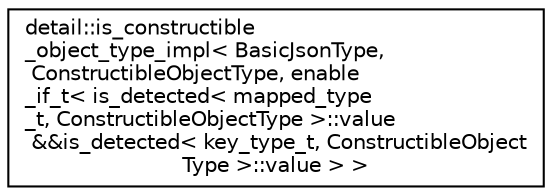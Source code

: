 digraph "Graphical Class Hierarchy"
{
 // LATEX_PDF_SIZE
  edge [fontname="Helvetica",fontsize="10",labelfontname="Helvetica",labelfontsize="10"];
  node [fontname="Helvetica",fontsize="10",shape=record];
  rankdir="LR";
  Node0 [label="detail::is_constructible\l_object_type_impl\< BasicJsonType,\l ConstructibleObjectType, enable\l_if_t\< is_detected\< mapped_type\l_t, ConstructibleObjectType \>::value\l &&is_detected\< key_type_t, ConstructibleObject\lType \>::value \> \>",height=0.2,width=0.4,color="black", fillcolor="white", style="filled",URL="$structdetail_1_1is__constructible__object__type__impl_3_01BasicJsonType_00_01ConstructibleObject435b838380c31b9738383402f7bb5943.html",tooltip=" "];
}
